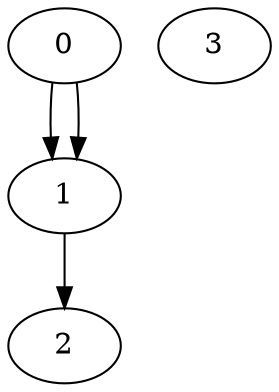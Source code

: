 digraph G {
	0;
	1;
	2;
	3;

	0 -> 1 [village=Berlin; name=Chestnut_Avenue; heightLimit=3; weight=10; primaryType=mainStreet; secondaryType=none;];
	1 -> 2 [village=Berlin; name=Post_Office_Street; heightLimit=3; weight=10; primaryType=sideStreet; secondaryType=none;];
	0 -> 1 [village=Berlin; name=Garden_Way; heightLimit=3; weight=10; primaryType=sideStreet; secondaryType=none;];

}